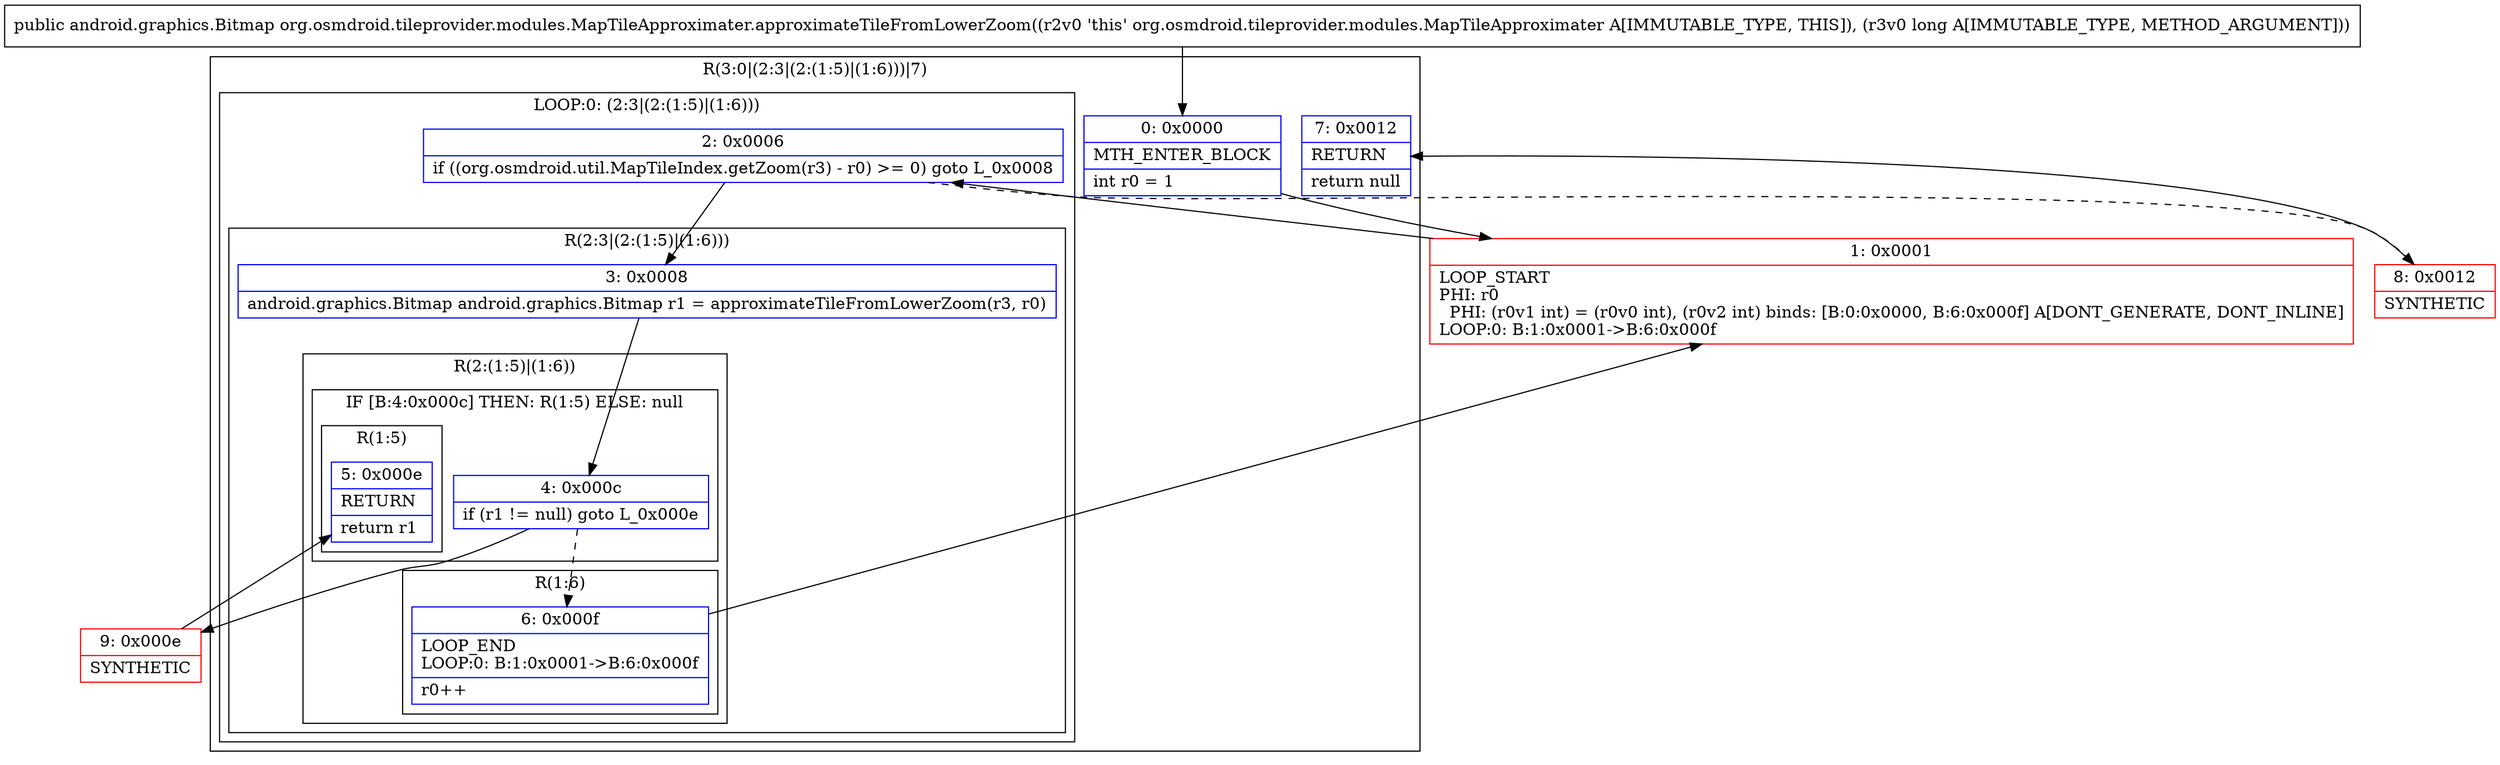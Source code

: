 digraph "CFG fororg.osmdroid.tileprovider.modules.MapTileApproximater.approximateTileFromLowerZoom(J)Landroid\/graphics\/Bitmap;" {
subgraph cluster_Region_1033718661 {
label = "R(3:0|(2:3|(2:(1:5)|(1:6)))|7)";
node [shape=record,color=blue];
Node_0 [shape=record,label="{0\:\ 0x0000|MTH_ENTER_BLOCK\l|int r0 = 1\l}"];
subgraph cluster_LoopRegion_2034464992 {
label = "LOOP:0: (2:3|(2:(1:5)|(1:6)))";
node [shape=record,color=blue];
Node_2 [shape=record,label="{2\:\ 0x0006|if ((org.osmdroid.util.MapTileIndex.getZoom(r3) \- r0) \>= 0) goto L_0x0008\l}"];
subgraph cluster_Region_1484508702 {
label = "R(2:3|(2:(1:5)|(1:6)))";
node [shape=record,color=blue];
Node_3 [shape=record,label="{3\:\ 0x0008|android.graphics.Bitmap android.graphics.Bitmap r1 = approximateTileFromLowerZoom(r3, r0)\l}"];
subgraph cluster_Region_506546012 {
label = "R(2:(1:5)|(1:6))";
node [shape=record,color=blue];
subgraph cluster_IfRegion_258828279 {
label = "IF [B:4:0x000c] THEN: R(1:5) ELSE: null";
node [shape=record,color=blue];
Node_4 [shape=record,label="{4\:\ 0x000c|if (r1 != null) goto L_0x000e\l}"];
subgraph cluster_Region_1829472898 {
label = "R(1:5)";
node [shape=record,color=blue];
Node_5 [shape=record,label="{5\:\ 0x000e|RETURN\l|return r1\l}"];
}
}
subgraph cluster_Region_1060377074 {
label = "R(1:6)";
node [shape=record,color=blue];
Node_6 [shape=record,label="{6\:\ 0x000f|LOOP_END\lLOOP:0: B:1:0x0001\-\>B:6:0x000f\l|r0++\l}"];
}
}
}
}
Node_7 [shape=record,label="{7\:\ 0x0012|RETURN\l|return null\l}"];
}
Node_1 [shape=record,color=red,label="{1\:\ 0x0001|LOOP_START\lPHI: r0 \l  PHI: (r0v1 int) = (r0v0 int), (r0v2 int) binds: [B:0:0x0000, B:6:0x000f] A[DONT_GENERATE, DONT_INLINE]\lLOOP:0: B:1:0x0001\-\>B:6:0x000f\l}"];
Node_8 [shape=record,color=red,label="{8\:\ 0x0012|SYNTHETIC\l}"];
Node_9 [shape=record,color=red,label="{9\:\ 0x000e|SYNTHETIC\l}"];
MethodNode[shape=record,label="{public android.graphics.Bitmap org.osmdroid.tileprovider.modules.MapTileApproximater.approximateTileFromLowerZoom((r2v0 'this' org.osmdroid.tileprovider.modules.MapTileApproximater A[IMMUTABLE_TYPE, THIS]), (r3v0 long A[IMMUTABLE_TYPE, METHOD_ARGUMENT])) }"];
MethodNode -> Node_0;
Node_0 -> Node_1;
Node_2 -> Node_3;
Node_2 -> Node_8[style=dashed];
Node_3 -> Node_4;
Node_4 -> Node_6[style=dashed];
Node_4 -> Node_9;
Node_6 -> Node_1;
Node_1 -> Node_2;
Node_8 -> Node_7;
Node_9 -> Node_5;
}

